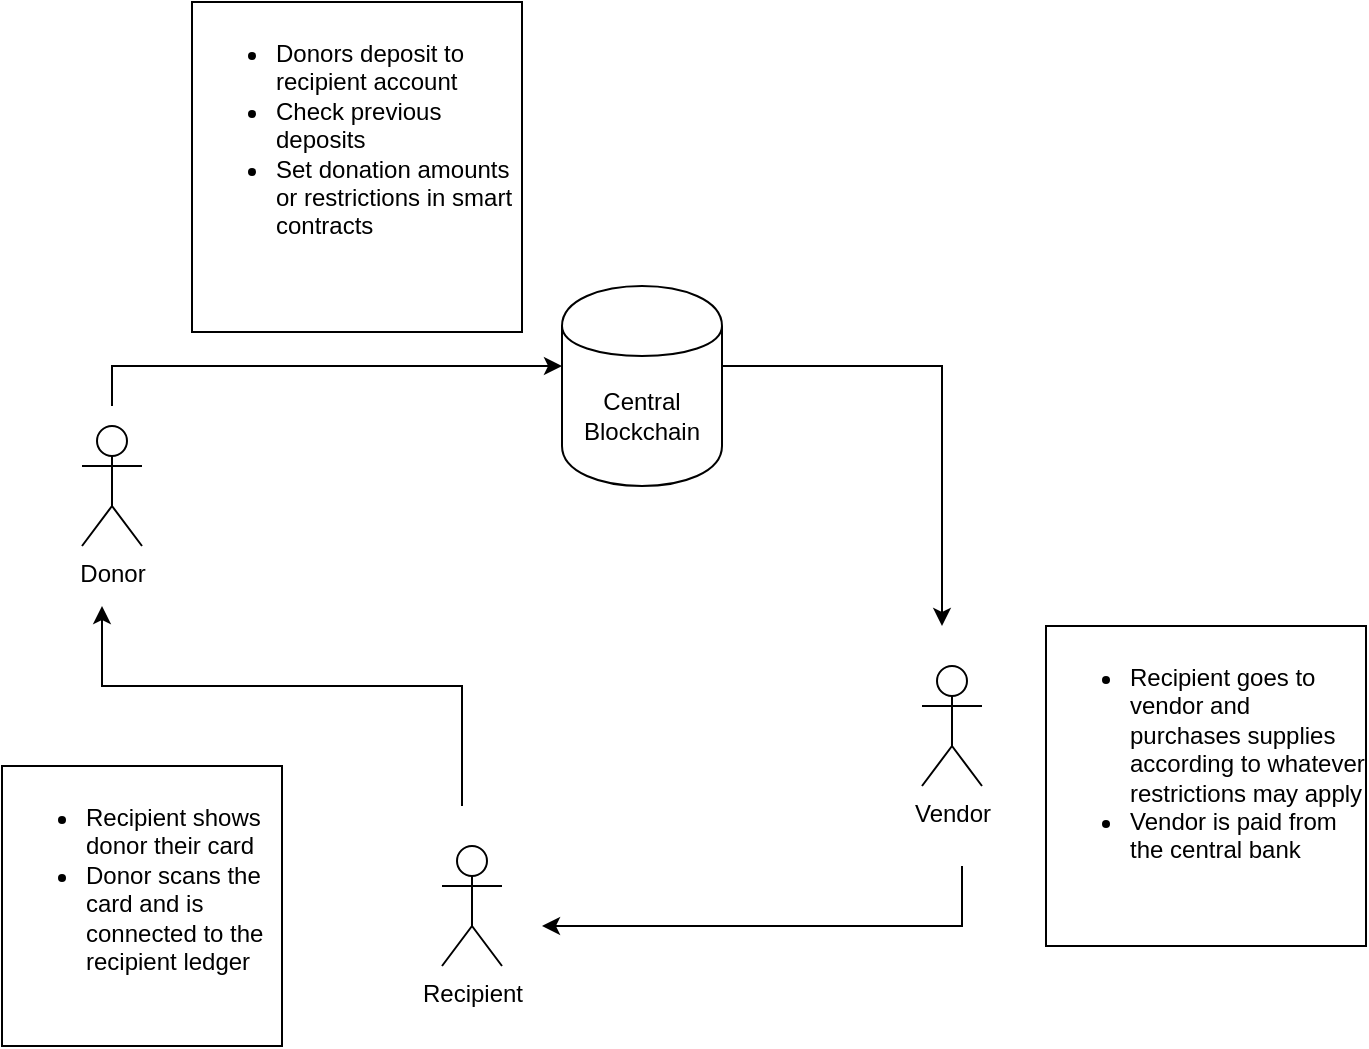 <mxGraphModel dx="581" dy="591" grid="1" gridSize="10" guides="1" tooltips="1" connect="1" arrows="1" fold="1" page="1" pageScale="1" pageWidth="850" pageHeight="1100" background="#ffffff"><root><mxCell id="0"/><mxCell id="1" parent="0"/><mxCell id="8" value="" style="edgeStyle=orthogonalEdgeStyle;rounded=0;html=1;jettySize=auto;orthogonalLoop=1;" edge="1" parent="1"><mxGeometry relative="1" as="geometry"><mxPoint x="75" y="220" as="sourcePoint"/><mxPoint x="300" y="200" as="targetPoint"/><Array as="points"><mxPoint x="75" y="200"/></Array></mxGeometry></mxCell><mxCell id="6" value="Donor" style="shape=umlActor;verticalLabelPosition=bottom;labelBackgroundColor=#ffffff;verticalAlign=top;html=1;" vertex="1" parent="1"><mxGeometry x="60" y="230" width="30" height="60" as="geometry"/></mxCell><mxCell id="7" value="Recipient" style="shape=umlActor;verticalLabelPosition=bottom;labelBackgroundColor=#ffffff;verticalAlign=top;html=1;" vertex="1" parent="1"><mxGeometry x="240" y="440" width="30" height="60" as="geometry"/></mxCell><mxCell id="11" value="&lt;ul&gt;&lt;li&gt;Recipient shows donor their card&lt;/li&gt;&lt;li&gt;&lt;span&gt;Donor scans the card and is connected to the recipient ledger&lt;/span&gt;&lt;/li&gt;&lt;/ul&gt;" style="whiteSpace=wrap;html=1;aspect=fixed;align=left;verticalAlign=top;" vertex="1" parent="1"><mxGeometry x="20" y="400" width="140" height="140" as="geometry"/></mxCell><mxCell id="12" value="Central Blockchain" style="shape=cylinder;whiteSpace=wrap;html=1;boundedLbl=1;" vertex="1" parent="1"><mxGeometry x="300" y="160" width="80" height="100" as="geometry"/></mxCell><mxCell id="15" value="Vendor" style="shape=umlActor;verticalLabelPosition=bottom;labelBackgroundColor=#ffffff;verticalAlign=top;html=1;" vertex="1" parent="1"><mxGeometry x="480" y="350" width="30" height="60" as="geometry"/></mxCell><mxCell id="18" value="" style="edgeStyle=orthogonalEdgeStyle;rounded=0;html=1;jettySize=auto;orthogonalLoop=1;" edge="1" parent="1"><mxGeometry relative="1" as="geometry"><mxPoint x="380" y="200" as="sourcePoint"/><mxPoint x="490" y="330" as="targetPoint"/><Array as="points"><mxPoint x="490" y="200"/></Array></mxGeometry></mxCell><mxCell id="19" value="" style="edgeStyle=orthogonalEdgeStyle;rounded=0;html=1;jettySize=auto;orthogonalLoop=1;" edge="1" parent="1"><mxGeometry relative="1" as="geometry"><mxPoint x="250" y="420" as="sourcePoint"/><mxPoint x="70" y="320" as="targetPoint"/><Array as="points"><mxPoint x="250" y="360"/></Array></mxGeometry></mxCell><mxCell id="20" value="" style="edgeStyle=orthogonalEdgeStyle;rounded=0;html=1;jettySize=auto;orthogonalLoop=1;" edge="1" parent="1"><mxGeometry relative="1" as="geometry"><mxPoint x="500" y="450" as="sourcePoint"/><mxPoint x="290" y="480" as="targetPoint"/><Array as="points"><mxPoint x="500" y="480"/><mxPoint x="290" y="480"/></Array></mxGeometry></mxCell><mxCell id="21" style="edgeStyle=orthogonalEdgeStyle;rounded=0;html=1;exitX=1;exitY=0.75;entryX=1;entryY=0.75;jettySize=auto;orthogonalLoop=1;" edge="1" parent="1"><mxGeometry relative="1" as="geometry"><mxPoint x="230" y="160" as="sourcePoint"/><mxPoint x="230" y="160" as="targetPoint"/></mxGeometry></mxCell><mxCell id="22" style="edgeStyle=orthogonalEdgeStyle;rounded=0;html=1;exitX=1;exitY=0.75;entryX=1;entryY=0.75;jettySize=auto;orthogonalLoop=1;" edge="1" parent="1"><mxGeometry relative="1" as="geometry"><mxPoint x="240" y="170" as="sourcePoint"/><mxPoint x="240" y="170" as="targetPoint"/></mxGeometry></mxCell><mxCell id="24" style="edgeStyle=orthogonalEdgeStyle;rounded=0;html=1;exitX=1;exitY=0.75;entryX=1;entryY=0.75;jettySize=auto;orthogonalLoop=1;" edge="1" parent="1"><mxGeometry relative="1" as="geometry"><mxPoint x="470" y="160" as="sourcePoint"/><mxPoint x="470" y="160" as="targetPoint"/></mxGeometry></mxCell><mxCell id="27" value="&lt;ul&gt;&lt;li&gt;Donors deposit to recipient account&lt;/li&gt;&lt;li&gt;Check previous deposits&lt;/li&gt;&lt;li&gt;Set donation amounts or restrictions in smart contracts&lt;/li&gt;&lt;/ul&gt;" style="whiteSpace=wrap;html=1;aspect=fixed;align=left;verticalAlign=top;" vertex="1" parent="1"><mxGeometry x="115" y="18" width="165" height="165" as="geometry"/></mxCell><mxCell id="29" value="&lt;ul&gt;&lt;li&gt;Recipient goes to vendor and purchases supplies according to whatever restrictions may apply&lt;/li&gt;&lt;li&gt;Vendor is paid from the central bank&lt;/li&gt;&lt;/ul&gt;" style="whiteSpace=wrap;html=1;aspect=fixed;align=left;verticalAlign=top;" vertex="1" parent="1"><mxGeometry x="542" y="330" width="160" height="160" as="geometry"/></mxCell></root></mxGraphModel>